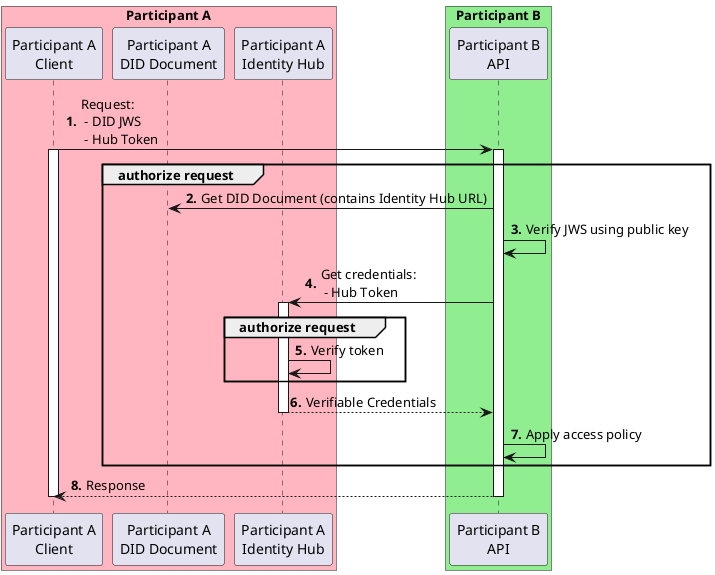 @startuml
autonumber "<b>0'.'"
box "Participant A" #LightPink
Participant "Participant A\nClient" as ParticipantA
Participant "Participant A\nDID Document" as DID
Participant "Participant A\nIdentity Hub" as IDHUB
end box
box "Participant B" #LightGreen
Participant "Participant B\nAPI" as B
end box

ParticipantA -> B ++: Request:\n - DID JWS\n - Hub Token
activate ParticipantA
group authorize request
  B -> DID: Get DID Document (contains Identity Hub URL)
  B -> B: Verify JWS using public key
  B -> IDHUB ++: Get credentials:\n - Hub Token
  group authorize request
    IDHUB -> IDHUB: Verify token
  end
  return Verifiable Credentials
  B -> B: Apply access policy
end
return Response
deactivate ParticipantA

@enduml